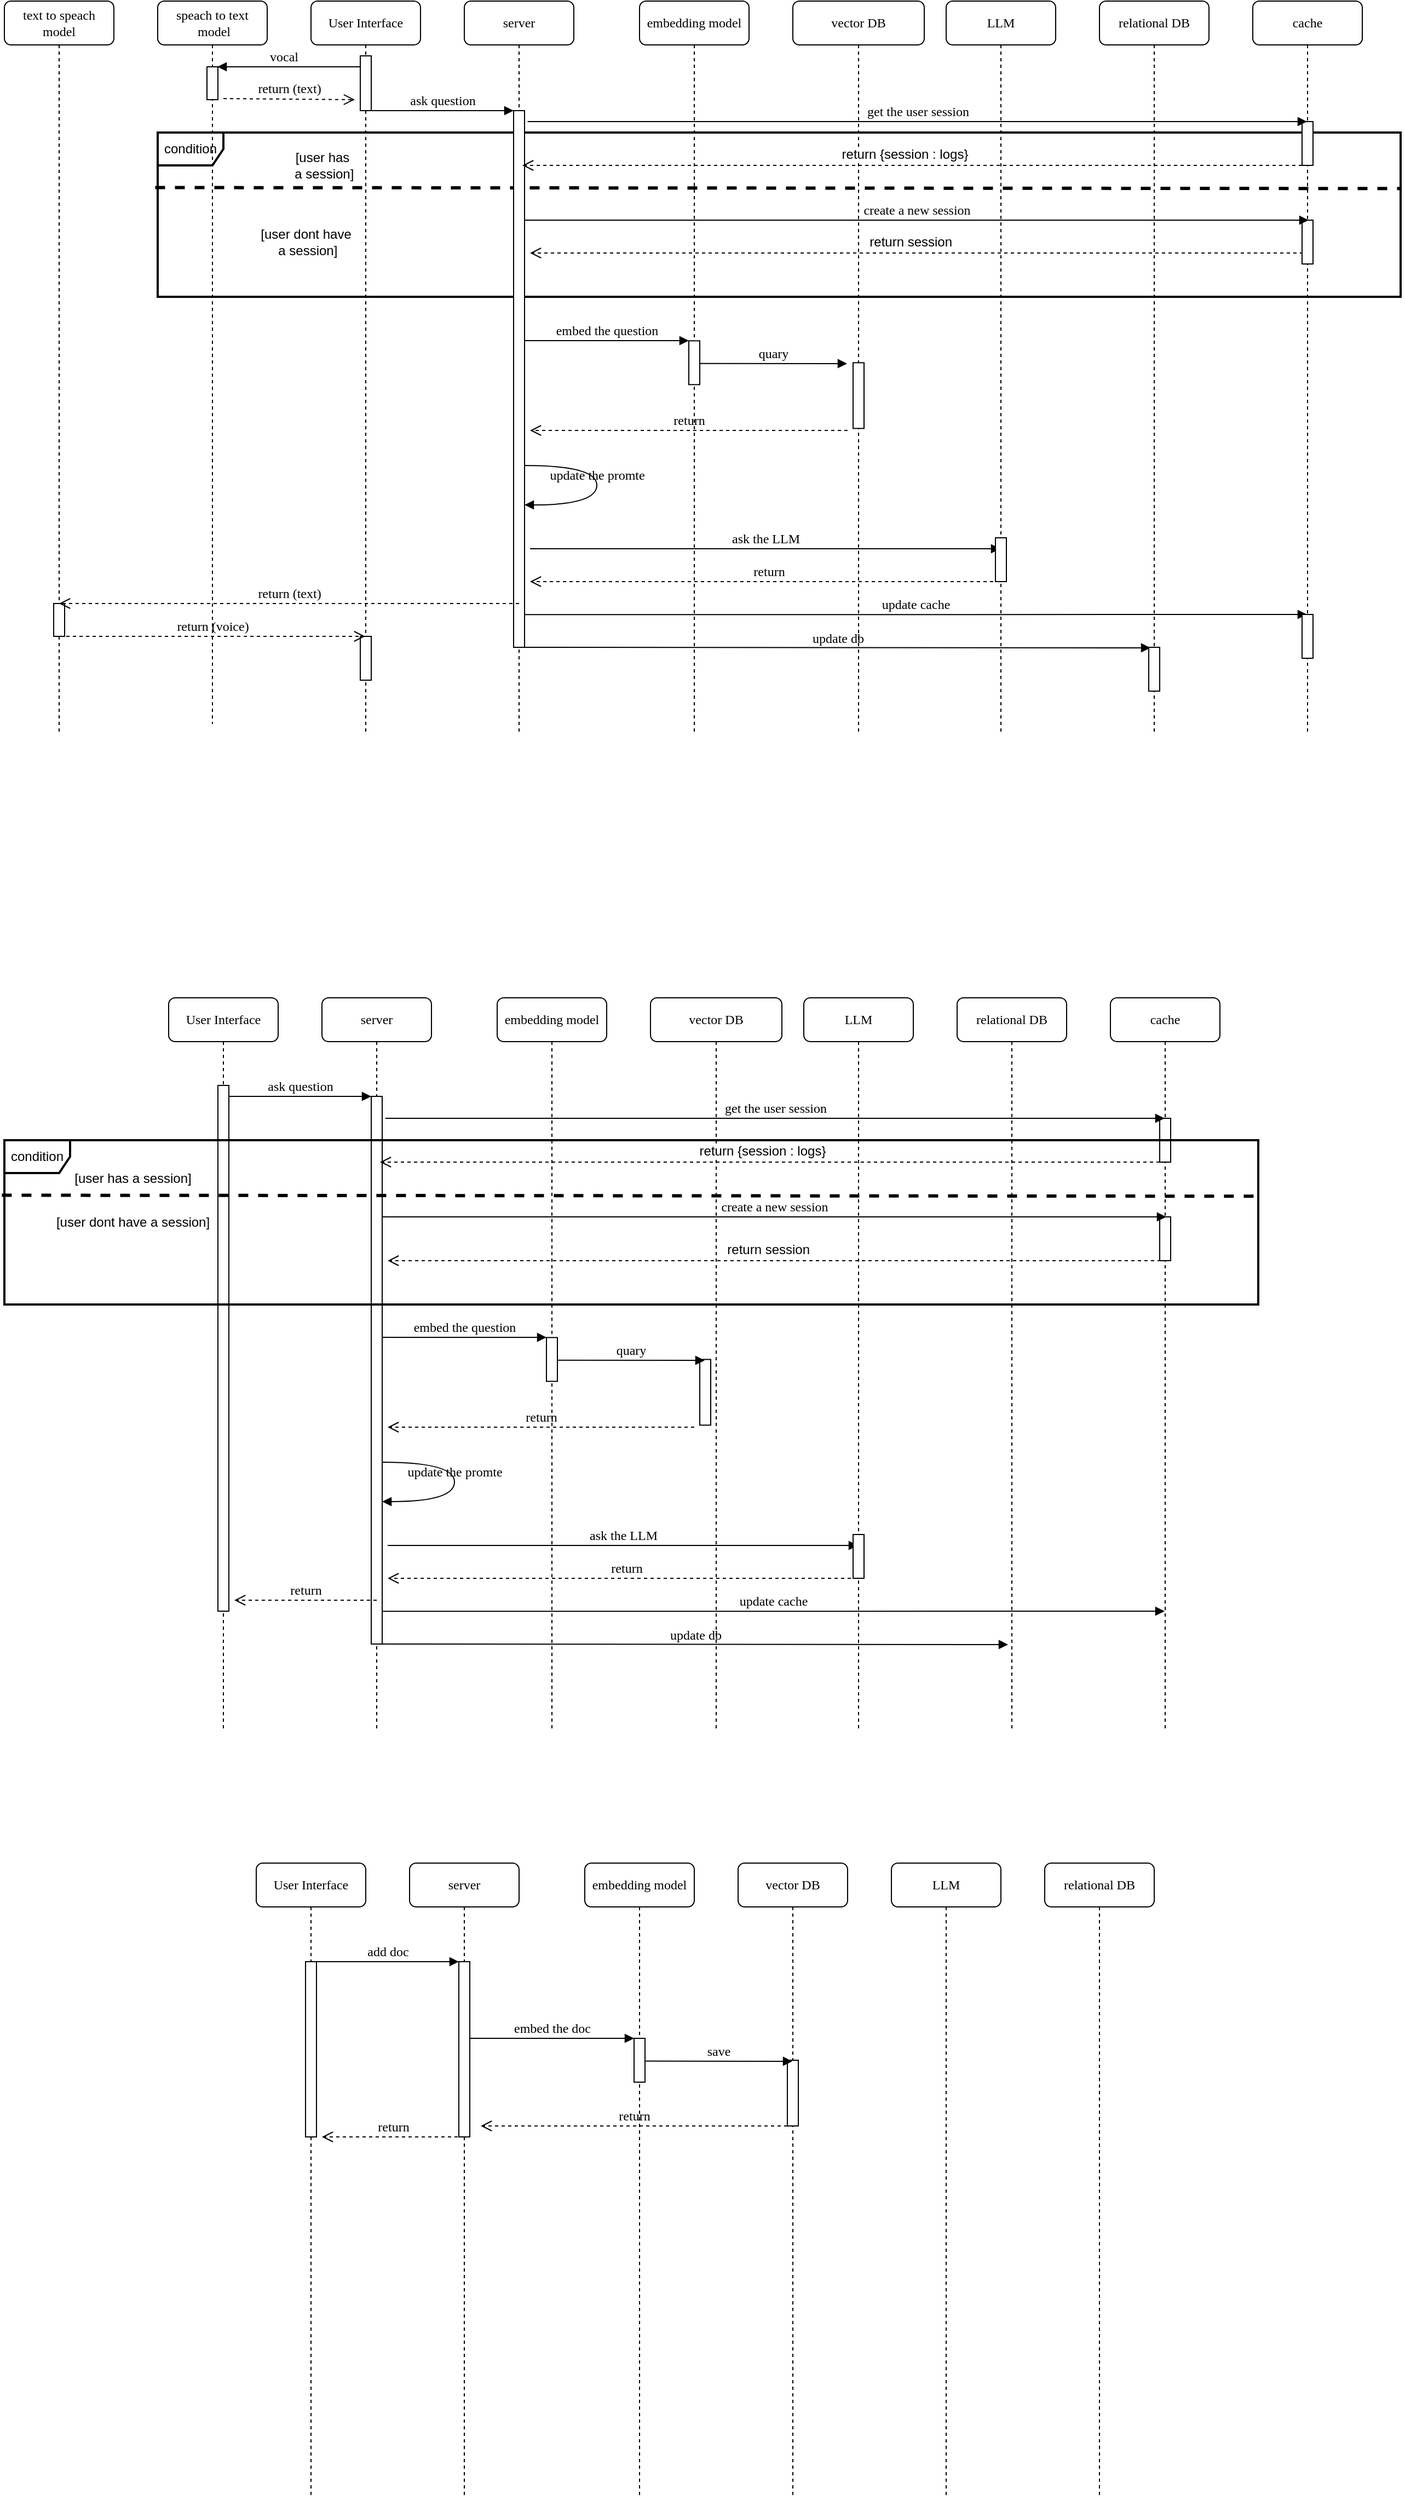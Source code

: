 <mxfile version="26.0.2">
  <diagram name="Page-1" id="13e1069c-82ec-6db2-03f1-153e76fe0fe0">
    <mxGraphModel dx="1720" dy="2468" grid="1" gridSize="10" guides="1" tooltips="1" connect="1" arrows="1" fold="1" page="1" pageScale="1" pageWidth="1100" pageHeight="850" background="none" math="0" shadow="0">
      <root>
        <mxCell id="0" />
        <mxCell id="1" parent="0" />
        <mxCell id="sabrdK6L6F-p4PE6ueAJ-34" value="" style="group" vertex="1" connectable="0" parent="1">
          <mxGeometry x="270" y="-1450" width="1145" height="150" as="geometry" />
        </mxCell>
        <mxCell id="sabrdK6L6F-p4PE6ueAJ-36" value="" style="group" vertex="1" connectable="0" parent="sabrdK6L6F-p4PE6ueAJ-34">
          <mxGeometry width="1145" height="150" as="geometry" />
        </mxCell>
        <mxCell id="sabrdK6L6F-p4PE6ueAJ-37" value="condition" style="shape=umlFrame;whiteSpace=wrap;html=1;pointerEvents=0;strokeWidth=2;" vertex="1" parent="sabrdK6L6F-p4PE6ueAJ-36">
          <mxGeometry x="10" width="1135" height="150" as="geometry" />
        </mxCell>
        <mxCell id="sabrdK6L6F-p4PE6ueAJ-39" value="" style="endArrow=none;dashed=1;html=1;rounded=0;exitX=-0.002;exitY=0.335;exitDx=0;exitDy=0;exitPerimeter=0;entryX=1;entryY=0.341;entryDx=0;entryDy=0;entryPerimeter=0;strokeWidth=3;" edge="1" parent="sabrdK6L6F-p4PE6ueAJ-36" source="sabrdK6L6F-p4PE6ueAJ-37" target="sabrdK6L6F-p4PE6ueAJ-37">
          <mxGeometry width="50" height="50" relative="1" as="geometry">
            <mxPoint x="-70.617" y="110" as="sourcePoint" />
            <mxPoint x="1150.044" y="40" as="targetPoint" />
          </mxGeometry>
        </mxCell>
        <mxCell id="sabrdK6L6F-p4PE6ueAJ-40" value="" style="html=1;verticalAlign=bottom;endArrow=open;dashed=1;endSize=8;labelBackgroundColor=none;fontFamily=Verdana;fontSize=12;" edge="1" parent="sabrdK6L6F-p4PE6ueAJ-36">
          <mxGeometry relative="1" as="geometry">
            <mxPoint x="350" y="110" as="targetPoint" />
            <mxPoint x="1062" y="110" as="sourcePoint" />
          </mxGeometry>
        </mxCell>
        <mxCell id="sabrdK6L6F-p4PE6ueAJ-41" value="return session&amp;nbsp;" style="edgeLabel;html=1;align=center;verticalAlign=middle;resizable=0;points=[];fontSize=12;" vertex="1" connectable="0" parent="sabrdK6L6F-p4PE6ueAJ-40">
          <mxGeometry x="0.003" y="-3" relative="1" as="geometry">
            <mxPoint x="-6" y="-7" as="offset" />
          </mxGeometry>
        </mxCell>
        <mxCell id="sabrdK6L6F-p4PE6ueAJ-35" value="[user has&lt;div&gt;&amp;nbsp;a session]&lt;/div&gt;" style="text;html=1;align=center;verticalAlign=middle;resizable=0;points=[];autosize=1;strokeColor=none;fillColor=none;" vertex="1" parent="sabrdK6L6F-p4PE6ueAJ-36">
          <mxGeometry x="119.997" y="9.999" width="80" height="40" as="geometry" />
        </mxCell>
        <mxCell id="sabrdK6L6F-p4PE6ueAJ-38" value="[user dont have&lt;div&gt;&amp;nbsp;a session]&lt;/div&gt;" style="text;html=1;align=center;verticalAlign=middle;resizable=0;points=[];autosize=1;strokeColor=none;fillColor=none;" vertex="1" parent="sabrdK6L6F-p4PE6ueAJ-36">
          <mxGeometry x="89.997" y="79.999" width="110" height="40" as="geometry" />
        </mxCell>
        <mxCell id="OHPu5Y8eQpiQ9gSJHc9i-10" value="LLM" style="shape=umlLifeline;perimeter=lifelinePerimeter;whiteSpace=wrap;html=1;container=1;collapsible=0;recursiveResize=0;outlineConnect=0;rounded=1;shadow=0;comic=0;labelBackgroundColor=none;strokeWidth=1;fontFamily=Verdana;fontSize=12;align=center;" parent="1" vertex="1">
          <mxGeometry x="870" y="-660" width="100" height="670" as="geometry" />
        </mxCell>
        <mxCell id="7baba1c4bc27f4b0-8" value="speach to text&lt;div&gt;&amp;nbsp;model&lt;/div&gt;" style="shape=umlLifeline;perimeter=lifelinePerimeter;whiteSpace=wrap;html=1;container=1;collapsible=0;recursiveResize=0;outlineConnect=0;rounded=1;shadow=0;comic=0;labelBackgroundColor=none;strokeWidth=1;fontFamily=Verdana;fontSize=12;align=center;" parent="1" vertex="1">
          <mxGeometry x="280" y="-1570" width="100" height="660" as="geometry" />
        </mxCell>
        <mxCell id="sabrdK6L6F-p4PE6ueAJ-45" value="vocal" style="html=1;verticalAlign=bottom;endArrow=block;labelBackgroundColor=none;fontFamily=Verdana;fontSize=12;edgeStyle=elbowEdgeStyle;elbow=vertical;" edge="1" parent="7baba1c4bc27f4b0-8">
          <mxGeometry x="0.077" relative="1" as="geometry">
            <mxPoint x="185" y="60" as="sourcePoint" />
            <mxPoint x="54.5" y="60" as="targetPoint" />
            <mxPoint as="offset" />
          </mxGeometry>
        </mxCell>
        <mxCell id="sabrdK6L6F-p4PE6ueAJ-46" value="" style="html=1;points=[];perimeter=orthogonalPerimeter;rounded=0;shadow=0;comic=0;labelBackgroundColor=none;strokeWidth=1;fontFamily=Verdana;fontSize=12;align=center;" vertex="1" parent="7baba1c4bc27f4b0-8">
          <mxGeometry x="45" y="60" width="10" height="30" as="geometry" />
        </mxCell>
        <mxCell id="sabrdK6L6F-p4PE6ueAJ-48" value="return (text)" style="html=1;verticalAlign=bottom;endArrow=open;dashed=1;endSize=8;labelBackgroundColor=none;fontFamily=Verdana;fontSize=12;" edge="1" parent="7baba1c4bc27f4b0-8">
          <mxGeometry relative="1" as="geometry">
            <mxPoint x="180" y="90" as="targetPoint" />
            <mxPoint x="60" y="89" as="sourcePoint" />
          </mxGeometry>
        </mxCell>
        <mxCell id="DOSWLQs21BXkEZgYf4Mx-1" value="server" style="shape=umlLifeline;perimeter=lifelinePerimeter;whiteSpace=wrap;html=1;container=1;collapsible=0;recursiveResize=0;outlineConnect=0;rounded=1;shadow=0;comic=0;labelBackgroundColor=none;strokeWidth=1;fontFamily=Verdana;fontSize=12;align=center;" parent="1" vertex="1">
          <mxGeometry x="510" y="130" width="100" height="580" as="geometry" />
        </mxCell>
        <mxCell id="DOSWLQs21BXkEZgYf4Mx-2" value="" style="html=1;points=[];perimeter=orthogonalPerimeter;rounded=0;shadow=0;comic=0;labelBackgroundColor=none;strokeWidth=1;fontFamily=Verdana;fontSize=12;align=center;" parent="DOSWLQs21BXkEZgYf4Mx-1" vertex="1">
          <mxGeometry x="45" y="90" width="10" height="160" as="geometry" />
        </mxCell>
        <mxCell id="DOSWLQs21BXkEZgYf4Mx-4" value="embedding model" style="shape=umlLifeline;perimeter=lifelinePerimeter;whiteSpace=wrap;html=1;container=1;collapsible=0;recursiveResize=0;outlineConnect=0;rounded=1;shadow=0;comic=0;labelBackgroundColor=none;strokeWidth=1;fontFamily=Verdana;fontSize=12;align=center;" parent="1" vertex="1">
          <mxGeometry x="670" y="130" width="100" height="580" as="geometry" />
        </mxCell>
        <mxCell id="DOSWLQs21BXkEZgYf4Mx-5" value="" style="html=1;points=[];perimeter=orthogonalPerimeter;rounded=0;shadow=0;comic=0;labelBackgroundColor=none;strokeWidth=1;fontFamily=Verdana;fontSize=12;align=center;" parent="DOSWLQs21BXkEZgYf4Mx-4" vertex="1">
          <mxGeometry x="45" y="160" width="10" height="40" as="geometry" />
        </mxCell>
        <mxCell id="DOSWLQs21BXkEZgYf4Mx-6" value="return" style="html=1;verticalAlign=bottom;endArrow=open;dashed=1;endSize=8;labelBackgroundColor=none;fontFamily=Verdana;fontSize=12;" parent="DOSWLQs21BXkEZgYf4Mx-4" edge="1">
          <mxGeometry relative="1" as="geometry">
            <mxPoint x="-95" y="240" as="targetPoint" />
            <mxPoint x="185" y="240" as="sourcePoint" />
          </mxGeometry>
        </mxCell>
        <mxCell id="DOSWLQs21BXkEZgYf4Mx-7" value="vector DB" style="shape=umlLifeline;perimeter=lifelinePerimeter;whiteSpace=wrap;html=1;container=1;collapsible=0;recursiveResize=0;outlineConnect=0;rounded=1;shadow=0;comic=0;labelBackgroundColor=none;strokeWidth=1;fontFamily=Verdana;fontSize=12;align=center;" parent="1" vertex="1">
          <mxGeometry x="810" y="130" width="100" height="580" as="geometry" />
        </mxCell>
        <mxCell id="DOSWLQs21BXkEZgYf4Mx-8" value="" style="html=1;points=[];perimeter=orthogonalPerimeter;rounded=0;shadow=0;comic=0;labelBackgroundColor=none;strokeWidth=1;fontFamily=Verdana;fontSize=12;align=center;" parent="DOSWLQs21BXkEZgYf4Mx-7" vertex="1">
          <mxGeometry x="45" y="180" width="10" height="60" as="geometry" />
        </mxCell>
        <mxCell id="DOSWLQs21BXkEZgYf4Mx-10" value="LLM" style="shape=umlLifeline;perimeter=lifelinePerimeter;whiteSpace=wrap;html=1;container=1;collapsible=0;recursiveResize=0;outlineConnect=0;rounded=1;shadow=0;comic=0;labelBackgroundColor=none;strokeWidth=1;fontFamily=Verdana;fontSize=12;align=center;" parent="1" vertex="1">
          <mxGeometry x="950" y="130" width="100" height="580" as="geometry" />
        </mxCell>
        <mxCell id="DOSWLQs21BXkEZgYf4Mx-12" value="relational DB" style="shape=umlLifeline;perimeter=lifelinePerimeter;whiteSpace=wrap;html=1;container=1;collapsible=0;recursiveResize=0;outlineConnect=0;rounded=1;shadow=0;comic=0;labelBackgroundColor=none;strokeWidth=1;fontFamily=Verdana;fontSize=12;align=center;" parent="1" vertex="1">
          <mxGeometry x="1090" y="130" width="100" height="580" as="geometry" />
        </mxCell>
        <mxCell id="DOSWLQs21BXkEZgYf4Mx-15" value="User Interface" style="shape=umlLifeline;perimeter=lifelinePerimeter;whiteSpace=wrap;html=1;container=1;collapsible=0;recursiveResize=0;outlineConnect=0;rounded=1;shadow=0;comic=0;labelBackgroundColor=none;strokeWidth=1;fontFamily=Verdana;fontSize=12;align=center;" parent="1" vertex="1">
          <mxGeometry x="370" y="130" width="100" height="580" as="geometry" />
        </mxCell>
        <mxCell id="DOSWLQs21BXkEZgYf4Mx-16" value="" style="html=1;points=[];perimeter=orthogonalPerimeter;rounded=0;shadow=0;comic=0;labelBackgroundColor=none;strokeWidth=1;fontFamily=Verdana;fontSize=12;align=center;" parent="DOSWLQs21BXkEZgYf4Mx-15" vertex="1">
          <mxGeometry x="45" y="90" width="10" height="160" as="geometry" />
        </mxCell>
        <mxCell id="DOSWLQs21BXkEZgYf4Mx-17" value="add doc" style="html=1;verticalAlign=bottom;endArrow=block;entryX=0;entryY=0;labelBackgroundColor=none;fontFamily=Verdana;fontSize=12;edgeStyle=elbowEdgeStyle;elbow=vertical;" parent="1" source="DOSWLQs21BXkEZgYf4Mx-16" target="DOSWLQs21BXkEZgYf4Mx-2" edge="1">
          <mxGeometry relative="1" as="geometry">
            <mxPoint x="490" y="240" as="sourcePoint" />
          </mxGeometry>
        </mxCell>
        <mxCell id="DOSWLQs21BXkEZgYf4Mx-18" value="embed the doc" style="html=1;verticalAlign=bottom;endArrow=block;entryX=0;entryY=0;labelBackgroundColor=none;fontFamily=Verdana;fontSize=12;edgeStyle=elbowEdgeStyle;elbow=vertical;" parent="1" source="DOSWLQs21BXkEZgYf4Mx-2" target="DOSWLQs21BXkEZgYf4Mx-5" edge="1">
          <mxGeometry relative="1" as="geometry">
            <mxPoint x="640" y="250" as="sourcePoint" />
          </mxGeometry>
        </mxCell>
        <mxCell id="DOSWLQs21BXkEZgYf4Mx-19" value="save" style="html=1;verticalAlign=bottom;endArrow=block;labelBackgroundColor=none;fontFamily=Verdana;fontSize=12;edgeStyle=elbowEdgeStyle;elbow=vertical;exitX=1;exitY=0.519;exitDx=0;exitDy=0;exitPerimeter=0;" parent="1" source="DOSWLQs21BXkEZgYf4Mx-5" target="DOSWLQs21BXkEZgYf4Mx-7" edge="1">
          <mxGeometry relative="1" as="geometry">
            <mxPoint x="750" y="269.5" as="sourcePoint" />
            <mxPoint x="820.5" y="269.5" as="targetPoint" />
          </mxGeometry>
        </mxCell>
        <mxCell id="DOSWLQs21BXkEZgYf4Mx-23" value="return" style="html=1;verticalAlign=bottom;endArrow=open;dashed=1;endSize=8;labelBackgroundColor=none;fontFamily=Verdana;fontSize=12;" parent="1" edge="1">
          <mxGeometry relative="1" as="geometry">
            <mxPoint x="430" y="380" as="targetPoint" />
            <mxPoint x="560" y="380" as="sourcePoint" />
          </mxGeometry>
        </mxCell>
        <mxCell id="OHPu5Y8eQpiQ9gSJHc9i-1" value="server" style="shape=umlLifeline;perimeter=lifelinePerimeter;whiteSpace=wrap;html=1;container=1;collapsible=0;recursiveResize=0;outlineConnect=0;rounded=1;shadow=0;comic=0;labelBackgroundColor=none;strokeWidth=1;fontFamily=Verdana;fontSize=12;align=center;" parent="1" vertex="1">
          <mxGeometry x="430" y="-660" width="100" height="670" as="geometry" />
        </mxCell>
        <mxCell id="OHPu5Y8eQpiQ9gSJHc9i-2" value="" style="html=1;points=[];perimeter=orthogonalPerimeter;rounded=0;shadow=0;comic=0;labelBackgroundColor=none;strokeWidth=1;fontFamily=Verdana;fontSize=12;align=center;" parent="OHPu5Y8eQpiQ9gSJHc9i-1" vertex="1">
          <mxGeometry x="45" y="90" width="10" height="500" as="geometry" />
        </mxCell>
        <mxCell id="OHPu5Y8eQpiQ9gSJHc9i-4" value="embedding model" style="shape=umlLifeline;perimeter=lifelinePerimeter;whiteSpace=wrap;html=1;container=1;collapsible=0;recursiveResize=0;outlineConnect=0;rounded=1;shadow=0;comic=0;labelBackgroundColor=none;strokeWidth=1;fontFamily=Verdana;fontSize=12;align=center;" parent="1" vertex="1">
          <mxGeometry x="590" y="-660" width="100" height="670" as="geometry" />
        </mxCell>
        <mxCell id="sabrdK6L6F-p4PE6ueAJ-1" value="update cache" style="html=1;verticalAlign=bottom;endArrow=block;labelBackgroundColor=none;fontFamily=Verdana;fontSize=12;edgeStyle=elbowEdgeStyle;elbow=vertical;" edge="1" parent="OHPu5Y8eQpiQ9gSJHc9i-4" target="OHPu5Y8eQpiQ9gSJHc9i-23">
          <mxGeometry relative="1" as="geometry">
            <mxPoint x="-104.5" y="560.17" as="sourcePoint" />
            <mxPoint x="325.0" y="560.003" as="targetPoint" />
          </mxGeometry>
        </mxCell>
        <mxCell id="sabrdK6L6F-p4PE6ueAJ-2" value="update db" style="html=1;verticalAlign=bottom;endArrow=block;labelBackgroundColor=none;fontFamily=Verdana;fontSize=12;edgeStyle=elbowEdgeStyle;elbow=vertical;entryX=0.468;entryY=0.837;entryDx=0;entryDy=0;entryPerimeter=0;" edge="1" parent="OHPu5Y8eQpiQ9gSJHc9i-4">
          <mxGeometry relative="1" as="geometry">
            <mxPoint x="-105" y="590" as="sourcePoint" />
            <mxPoint x="466.5" y="590.83" as="targetPoint" />
          </mxGeometry>
        </mxCell>
        <mxCell id="OHPu5Y8eQpiQ9gSJHc9i-7" value="vector DB" style="shape=umlLifeline;perimeter=lifelinePerimeter;whiteSpace=wrap;html=1;container=1;collapsible=0;recursiveResize=0;outlineConnect=0;rounded=1;shadow=0;comic=0;labelBackgroundColor=none;strokeWidth=1;fontFamily=Verdana;fontSize=12;align=center;" parent="1" vertex="1">
          <mxGeometry x="730" y="-660" width="120" height="670" as="geometry" />
        </mxCell>
        <mxCell id="OHPu5Y8eQpiQ9gSJHc9i-5" value="" style="html=1;points=[];perimeter=orthogonalPerimeter;rounded=0;shadow=0;comic=0;labelBackgroundColor=none;strokeWidth=1;fontFamily=Verdana;fontSize=12;align=center;" parent="OHPu5Y8eQpiQ9gSJHc9i-7" vertex="1">
          <mxGeometry x="-95" y="310.17" width="10" height="40" as="geometry" />
        </mxCell>
        <mxCell id="OHPu5Y8eQpiQ9gSJHc9i-6" value="return" style="html=1;verticalAlign=bottom;endArrow=open;dashed=1;endSize=8;labelBackgroundColor=none;fontFamily=Verdana;fontSize=12;" parent="OHPu5Y8eQpiQ9gSJHc9i-7" edge="1">
          <mxGeometry relative="1" as="geometry">
            <mxPoint x="-240" y="392" as="targetPoint" />
            <mxPoint x="40" y="392" as="sourcePoint" />
          </mxGeometry>
        </mxCell>
        <mxCell id="OHPu5Y8eQpiQ9gSJHc9i-8" value="" style="html=1;points=[];perimeter=orthogonalPerimeter;rounded=0;shadow=0;comic=0;labelBackgroundColor=none;strokeWidth=1;fontFamily=Verdana;fontSize=12;align=center;" parent="OHPu5Y8eQpiQ9gSJHc9i-7" vertex="1">
          <mxGeometry x="45" y="330.17" width="10" height="60" as="geometry" />
        </mxCell>
        <mxCell id="OHPu5Y8eQpiQ9gSJHc9i-17" value="embed the question" style="html=1;verticalAlign=bottom;endArrow=block;entryX=0;entryY=0;labelBackgroundColor=none;fontFamily=Verdana;fontSize=12;edgeStyle=elbowEdgeStyle;elbow=vertical;" parent="OHPu5Y8eQpiQ9gSJHc9i-7" target="OHPu5Y8eQpiQ9gSJHc9i-5" edge="1">
          <mxGeometry relative="1" as="geometry">
            <mxPoint x="-245" y="310.003" as="sourcePoint" />
            <Array as="points">
              <mxPoint x="-235" y="310" />
            </Array>
          </mxGeometry>
        </mxCell>
        <mxCell id="OHPu5Y8eQpiQ9gSJHc9i-18" value="quary" style="html=1;verticalAlign=bottom;endArrow=block;labelBackgroundColor=none;fontFamily=Verdana;fontSize=12;edgeStyle=elbowEdgeStyle;elbow=vertical;exitX=1;exitY=0.519;exitDx=0;exitDy=0;exitPerimeter=0;" parent="OHPu5Y8eQpiQ9gSJHc9i-7" source="OHPu5Y8eQpiQ9gSJHc9i-5" edge="1">
          <mxGeometry relative="1" as="geometry">
            <mxPoint x="-60" y="289.67" as="sourcePoint" />
            <mxPoint x="49.5" y="330.837" as="targetPoint" />
          </mxGeometry>
        </mxCell>
        <mxCell id="OHPu5Y8eQpiQ9gSJHc9i-9" value="return" style="html=1;verticalAlign=bottom;endArrow=open;dashed=1;endSize=8;labelBackgroundColor=none;fontFamily=Verdana;fontSize=12;edgeStyle=elbowEdgeStyle;elbow=vertical;" parent="OHPu5Y8eQpiQ9gSJHc9i-7" edge="1">
          <mxGeometry relative="1" as="geometry">
            <mxPoint x="-240" y="530" as="targetPoint" />
            <Array as="points">
              <mxPoint x="73.5" y="530" />
            </Array>
            <mxPoint x="195" y="530" as="sourcePoint" />
          </mxGeometry>
        </mxCell>
        <mxCell id="OHPu5Y8eQpiQ9gSJHc9i-21" value="ask the LLM" style="html=1;verticalAlign=bottom;endArrow=block;labelBackgroundColor=none;fontFamily=Verdana;fontSize=12;edgeStyle=elbowEdgeStyle;elbow=vertical;" parent="OHPu5Y8eQpiQ9gSJHc9i-7" edge="1">
          <mxGeometry relative="1" as="geometry">
            <mxPoint x="-240" y="500" as="sourcePoint" />
            <mxPoint x="189.5" y="499.833" as="targetPoint" />
          </mxGeometry>
        </mxCell>
        <mxCell id="OHPu5Y8eQpiQ9gSJHc9i-11" value="" style="html=1;points=[];perimeter=orthogonalPerimeter;rounded=0;shadow=0;comic=0;labelBackgroundColor=none;strokeWidth=1;fontFamily=Verdana;fontSize=12;align=center;" parent="OHPu5Y8eQpiQ9gSJHc9i-7" vertex="1">
          <mxGeometry x="185" y="490" width="10" height="40" as="geometry" />
        </mxCell>
        <mxCell id="OHPu5Y8eQpiQ9gSJHc9i-12" value="relational DB" style="shape=umlLifeline;perimeter=lifelinePerimeter;whiteSpace=wrap;html=1;container=1;collapsible=0;recursiveResize=0;outlineConnect=0;rounded=1;shadow=0;comic=0;labelBackgroundColor=none;strokeWidth=1;fontFamily=Verdana;fontSize=12;align=center;" parent="1" vertex="1">
          <mxGeometry x="1010" y="-660" width="100" height="670" as="geometry" />
        </mxCell>
        <mxCell id="OHPu5Y8eQpiQ9gSJHc9i-30" value="" style="html=1;verticalAlign=bottom;endArrow=open;dashed=1;endSize=8;labelBackgroundColor=none;fontFamily=Verdana;fontSize=12;" parent="OHPu5Y8eQpiQ9gSJHc9i-12" edge="1">
          <mxGeometry relative="1" as="geometry">
            <mxPoint x="-527" y="150" as="targetPoint" />
            <mxPoint x="185" y="150" as="sourcePoint" />
          </mxGeometry>
        </mxCell>
        <mxCell id="OHPu5Y8eQpiQ9gSJHc9i-36" value="return {session : logs}" style="edgeLabel;html=1;align=center;verticalAlign=middle;resizable=0;points=[];fontSize=12;" parent="OHPu5Y8eQpiQ9gSJHc9i-30" vertex="1" connectable="0">
          <mxGeometry x="0.003" y="-3" relative="1" as="geometry">
            <mxPoint x="-6" y="-7" as="offset" />
          </mxGeometry>
        </mxCell>
        <mxCell id="OHPu5Y8eQpiQ9gSJHc9i-14" value="User Interface" style="shape=umlLifeline;perimeter=lifelinePerimeter;whiteSpace=wrap;html=1;container=1;collapsible=0;recursiveResize=0;outlineConnect=0;rounded=1;shadow=0;comic=0;labelBackgroundColor=none;strokeWidth=1;fontFamily=Verdana;fontSize=12;align=center;" parent="1" vertex="1">
          <mxGeometry x="290" y="-660" width="100" height="670" as="geometry" />
        </mxCell>
        <mxCell id="OHPu5Y8eQpiQ9gSJHc9i-15" value="" style="html=1;points=[];perimeter=orthogonalPerimeter;rounded=0;shadow=0;comic=0;labelBackgroundColor=none;strokeWidth=1;fontFamily=Verdana;fontSize=12;align=center;" parent="OHPu5Y8eQpiQ9gSJHc9i-14" vertex="1">
          <mxGeometry x="45" y="80" width="10" height="480" as="geometry" />
        </mxCell>
        <mxCell id="OHPu5Y8eQpiQ9gSJHc9i-16" value="ask question" style="html=1;verticalAlign=bottom;endArrow=block;entryX=0;entryY=0;labelBackgroundColor=none;fontFamily=Verdana;fontSize=12;edgeStyle=elbowEdgeStyle;elbow=vertical;" parent="1" source="OHPu5Y8eQpiQ9gSJHc9i-15" target="OHPu5Y8eQpiQ9gSJHc9i-2" edge="1">
          <mxGeometry relative="1" as="geometry">
            <mxPoint x="410" y="-550" as="sourcePoint" />
          </mxGeometry>
        </mxCell>
        <mxCell id="OHPu5Y8eQpiQ9gSJHc9i-22" value="return" style="html=1;verticalAlign=bottom;endArrow=open;dashed=1;endSize=8;labelBackgroundColor=none;fontFamily=Verdana;fontSize=12;" parent="1" edge="1">
          <mxGeometry relative="1" as="geometry">
            <mxPoint x="350" y="-110" as="targetPoint" />
            <mxPoint x="480" y="-110" as="sourcePoint" />
          </mxGeometry>
        </mxCell>
        <mxCell id="OHPu5Y8eQpiQ9gSJHc9i-23" value="cache" style="shape=umlLifeline;perimeter=lifelinePerimeter;whiteSpace=wrap;html=1;container=1;collapsible=0;recursiveResize=0;outlineConnect=0;rounded=1;shadow=0;comic=0;labelBackgroundColor=none;strokeWidth=1;fontFamily=Verdana;fontSize=12;align=center;" parent="1" vertex="1">
          <mxGeometry x="1150" y="-660" width="100" height="670" as="geometry" />
        </mxCell>
        <mxCell id="OHPu5Y8eQpiQ9gSJHc9i-24" value="" style="html=1;points=[];perimeter=orthogonalPerimeter;rounded=0;shadow=0;comic=0;labelBackgroundColor=none;strokeWidth=1;fontFamily=Verdana;fontSize=12;align=center;" parent="OHPu5Y8eQpiQ9gSJHc9i-23" vertex="1">
          <mxGeometry x="45" y="110" width="10" height="40" as="geometry" />
        </mxCell>
        <mxCell id="OHPu5Y8eQpiQ9gSJHc9i-41" value="" style="html=1;points=[];perimeter=orthogonalPerimeter;rounded=0;shadow=0;comic=0;labelBackgroundColor=none;strokeWidth=1;fontFamily=Verdana;fontSize=12;align=center;" parent="OHPu5Y8eQpiQ9gSJHc9i-23" vertex="1">
          <mxGeometry x="45" y="200" width="10" height="40" as="geometry" />
        </mxCell>
        <mxCell id="OHPu5Y8eQpiQ9gSJHc9i-28" value="get the user session" style="html=1;verticalAlign=bottom;endArrow=block;labelBackgroundColor=none;fontFamily=Verdana;fontSize=12;edgeStyle=elbowEdgeStyle;elbow=vertical;exitX=1.278;exitY=0.059;exitDx=0;exitDy=0;exitPerimeter=0;" parent="1" edge="1">
          <mxGeometry relative="1" as="geometry">
            <mxPoint x="487.78" y="-550" as="sourcePoint" />
            <mxPoint x="1199.5" y="-549.703" as="targetPoint" />
            <Array as="points" />
          </mxGeometry>
        </mxCell>
        <mxCell id="OHPu5Y8eQpiQ9gSJHc9i-32" value="create a new session" style="html=1;verticalAlign=bottom;endArrow=block;labelBackgroundColor=none;fontFamily=Verdana;fontSize=12;edgeStyle=elbowEdgeStyle;elbow=vertical;" parent="1" source="OHPu5Y8eQpiQ9gSJHc9i-2" edge="1">
          <mxGeometry relative="1" as="geometry">
            <mxPoint x="489" y="-459.83" as="sourcePoint" />
            <mxPoint x="1201" y="-459.83" as="targetPoint" />
          </mxGeometry>
        </mxCell>
        <mxCell id="OHPu5Y8eQpiQ9gSJHc9i-44" value="" style="group" parent="1" vertex="1" connectable="0">
          <mxGeometry x="140" y="-530" width="1145" height="150" as="geometry" />
        </mxCell>
        <mxCell id="OHPu5Y8eQpiQ9gSJHc9i-31" value="[user has a session]" style="text;html=1;align=center;verticalAlign=middle;resizable=0;points=[];autosize=1;strokeColor=none;fillColor=none;" parent="OHPu5Y8eQpiQ9gSJHc9i-44" vertex="1">
          <mxGeometry x="52.167" y="19.999" width="130" height="30" as="geometry" />
        </mxCell>
        <mxCell id="OHPu5Y8eQpiQ9gSJHc9i-46" value="" style="group" parent="OHPu5Y8eQpiQ9gSJHc9i-44" vertex="1" connectable="0">
          <mxGeometry width="1145" height="150" as="geometry" />
        </mxCell>
        <mxCell id="OHPu5Y8eQpiQ9gSJHc9i-25" value="condition" style="shape=umlFrame;whiteSpace=wrap;html=1;pointerEvents=0;strokeWidth=2;" parent="OHPu5Y8eQpiQ9gSJHc9i-46" vertex="1">
          <mxGeometry width="1145" height="150" as="geometry" />
        </mxCell>
        <mxCell id="OHPu5Y8eQpiQ9gSJHc9i-45" value="[user dont have a session]" style="text;html=1;align=center;verticalAlign=middle;resizable=0;points=[];autosize=1;strokeColor=none;fillColor=none;" parent="OHPu5Y8eQpiQ9gSJHc9i-46" vertex="1">
          <mxGeometry x="37.167" y="59.999" width="160" height="30" as="geometry" />
        </mxCell>
        <mxCell id="OHPu5Y8eQpiQ9gSJHc9i-42" value="" style="endArrow=none;dashed=1;html=1;rounded=0;exitX=-0.002;exitY=0.335;exitDx=0;exitDy=0;exitPerimeter=0;entryX=1;entryY=0.341;entryDx=0;entryDy=0;entryPerimeter=0;strokeWidth=3;" parent="OHPu5Y8eQpiQ9gSJHc9i-46" source="OHPu5Y8eQpiQ9gSJHc9i-25" target="OHPu5Y8eQpiQ9gSJHc9i-25" edge="1">
          <mxGeometry width="50" height="50" relative="1" as="geometry">
            <mxPoint x="-70.617" y="110" as="sourcePoint" />
            <mxPoint x="1150.044" y="40" as="targetPoint" />
          </mxGeometry>
        </mxCell>
        <mxCell id="OHPu5Y8eQpiQ9gSJHc9i-47" value="" style="html=1;verticalAlign=bottom;endArrow=open;dashed=1;endSize=8;labelBackgroundColor=none;fontFamily=Verdana;fontSize=12;" parent="OHPu5Y8eQpiQ9gSJHc9i-46" edge="1">
          <mxGeometry relative="1" as="geometry">
            <mxPoint x="350" y="110" as="targetPoint" />
            <mxPoint x="1062" y="110" as="sourcePoint" />
          </mxGeometry>
        </mxCell>
        <mxCell id="OHPu5Y8eQpiQ9gSJHc9i-48" value="return session&amp;nbsp;" style="edgeLabel;html=1;align=center;verticalAlign=middle;resizable=0;points=[];fontSize=12;" parent="OHPu5Y8eQpiQ9gSJHc9i-47" vertex="1" connectable="0">
          <mxGeometry x="0.003" y="-3" relative="1" as="geometry">
            <mxPoint x="-6" y="-7" as="offset" />
          </mxGeometry>
        </mxCell>
        <mxCell id="OHPu5Y8eQpiQ9gSJHc9i-3" value="update the promte" style="html=1;verticalAlign=bottom;endArrow=block;labelBackgroundColor=none;fontFamily=Verdana;fontSize=12;elbow=vertical;edgeStyle=orthogonalEdgeStyle;curved=1;" parent="1" edge="1">
          <mxGeometry relative="1" as="geometry">
            <mxPoint x="485" y="-236" as="sourcePoint" />
            <mxPoint x="485" y="-200" as="targetPoint" />
            <Array as="points">
              <mxPoint x="551" y="-236" />
              <mxPoint x="551" y="-200" />
            </Array>
          </mxGeometry>
        </mxCell>
        <mxCell id="sabrdK6L6F-p4PE6ueAJ-5" value="text to speach&lt;div&gt;model&lt;/div&gt;" style="shape=umlLifeline;perimeter=lifelinePerimeter;whiteSpace=wrap;html=1;container=1;collapsible=0;recursiveResize=0;outlineConnect=0;rounded=1;shadow=0;comic=0;labelBackgroundColor=none;strokeWidth=1;fontFamily=Verdana;fontSize=12;align=center;" vertex="1" parent="1">
          <mxGeometry x="140" y="-1570" width="100" height="670" as="geometry" />
        </mxCell>
        <mxCell id="sabrdK6L6F-p4PE6ueAJ-49" value="" style="html=1;points=[];perimeter=orthogonalPerimeter;rounded=0;shadow=0;comic=0;labelBackgroundColor=none;strokeWidth=1;fontFamily=Verdana;fontSize=12;align=center;" vertex="1" parent="sabrdK6L6F-p4PE6ueAJ-5">
          <mxGeometry x="45" y="550" width="10" height="30" as="geometry" />
        </mxCell>
        <mxCell id="sabrdK6L6F-p4PE6ueAJ-7" value="LLM" style="shape=umlLifeline;perimeter=lifelinePerimeter;whiteSpace=wrap;html=1;container=1;collapsible=0;recursiveResize=0;outlineConnect=0;rounded=1;shadow=0;comic=0;labelBackgroundColor=none;strokeWidth=1;fontFamily=Verdana;fontSize=12;align=center;" vertex="1" parent="1">
          <mxGeometry x="1000" y="-1570" width="100" height="670" as="geometry" />
        </mxCell>
        <mxCell id="sabrdK6L6F-p4PE6ueAJ-8" value="server" style="shape=umlLifeline;perimeter=lifelinePerimeter;whiteSpace=wrap;html=1;container=1;collapsible=0;recursiveResize=0;outlineConnect=0;rounded=1;shadow=0;comic=0;labelBackgroundColor=none;strokeWidth=1;fontFamily=Verdana;fontSize=12;align=center;" vertex="1" parent="1">
          <mxGeometry x="560" y="-1570" width="100" height="670" as="geometry" />
        </mxCell>
        <mxCell id="sabrdK6L6F-p4PE6ueAJ-9" value="" style="html=1;points=[];perimeter=orthogonalPerimeter;rounded=0;shadow=0;comic=0;labelBackgroundColor=none;strokeWidth=1;fontFamily=Verdana;fontSize=12;align=center;" vertex="1" parent="sabrdK6L6F-p4PE6ueAJ-8">
          <mxGeometry x="45" y="100" width="10" height="490" as="geometry" />
        </mxCell>
        <mxCell id="sabrdK6L6F-p4PE6ueAJ-10" value="embedding model" style="shape=umlLifeline;perimeter=lifelinePerimeter;whiteSpace=wrap;html=1;container=1;collapsible=0;recursiveResize=0;outlineConnect=0;rounded=1;shadow=0;comic=0;labelBackgroundColor=none;strokeWidth=1;fontFamily=Verdana;fontSize=12;align=center;" vertex="1" parent="1">
          <mxGeometry x="720" y="-1570" width="100" height="670" as="geometry" />
        </mxCell>
        <mxCell id="sabrdK6L6F-p4PE6ueAJ-11" value="update cache" style="html=1;verticalAlign=bottom;endArrow=block;labelBackgroundColor=none;fontFamily=Verdana;fontSize=12;edgeStyle=elbowEdgeStyle;elbow=vertical;" edge="1" parent="sabrdK6L6F-p4PE6ueAJ-10" target="sabrdK6L6F-p4PE6ueAJ-29">
          <mxGeometry relative="1" as="geometry">
            <mxPoint x="-104.5" y="560.17" as="sourcePoint" />
            <mxPoint x="325.0" y="560.003" as="targetPoint" />
          </mxGeometry>
        </mxCell>
        <mxCell id="sabrdK6L6F-p4PE6ueAJ-12" value="update db" style="html=1;verticalAlign=bottom;endArrow=block;labelBackgroundColor=none;fontFamily=Verdana;fontSize=12;edgeStyle=elbowEdgeStyle;elbow=vertical;entryX=0.468;entryY=0.837;entryDx=0;entryDy=0;entryPerimeter=0;" edge="1" parent="sabrdK6L6F-p4PE6ueAJ-10">
          <mxGeometry relative="1" as="geometry">
            <mxPoint x="-105" y="590" as="sourcePoint" />
            <mxPoint x="466.5" y="590.83" as="targetPoint" />
          </mxGeometry>
        </mxCell>
        <mxCell id="sabrdK6L6F-p4PE6ueAJ-13" value="vector DB" style="shape=umlLifeline;perimeter=lifelinePerimeter;whiteSpace=wrap;html=1;container=1;collapsible=0;recursiveResize=0;outlineConnect=0;rounded=1;shadow=0;comic=0;labelBackgroundColor=none;strokeWidth=1;fontFamily=Verdana;fontSize=12;align=center;" vertex="1" parent="1">
          <mxGeometry x="860" y="-1570" width="120" height="670" as="geometry" />
        </mxCell>
        <mxCell id="sabrdK6L6F-p4PE6ueAJ-14" value="" style="html=1;points=[];perimeter=orthogonalPerimeter;rounded=0;shadow=0;comic=0;labelBackgroundColor=none;strokeWidth=1;fontFamily=Verdana;fontSize=12;align=center;" vertex="1" parent="sabrdK6L6F-p4PE6ueAJ-13">
          <mxGeometry x="-95" y="310.17" width="10" height="40" as="geometry" />
        </mxCell>
        <mxCell id="sabrdK6L6F-p4PE6ueAJ-15" value="return" style="html=1;verticalAlign=bottom;endArrow=open;dashed=1;endSize=8;labelBackgroundColor=none;fontFamily=Verdana;fontSize=12;" edge="1" parent="sabrdK6L6F-p4PE6ueAJ-13">
          <mxGeometry relative="1" as="geometry">
            <mxPoint x="-240" y="392" as="targetPoint" />
            <mxPoint x="50" y="392" as="sourcePoint" />
          </mxGeometry>
        </mxCell>
        <mxCell id="sabrdK6L6F-p4PE6ueAJ-16" value="" style="html=1;points=[];perimeter=orthogonalPerimeter;rounded=0;shadow=0;comic=0;labelBackgroundColor=none;strokeWidth=1;fontFamily=Verdana;fontSize=12;align=center;" vertex="1" parent="sabrdK6L6F-p4PE6ueAJ-13">
          <mxGeometry x="55" y="330.17" width="10" height="60" as="geometry" />
        </mxCell>
        <mxCell id="sabrdK6L6F-p4PE6ueAJ-17" value="embed the question" style="html=1;verticalAlign=bottom;endArrow=block;entryX=0;entryY=0;labelBackgroundColor=none;fontFamily=Verdana;fontSize=12;edgeStyle=elbowEdgeStyle;elbow=vertical;" edge="1" parent="sabrdK6L6F-p4PE6ueAJ-13" target="sabrdK6L6F-p4PE6ueAJ-14">
          <mxGeometry relative="1" as="geometry">
            <mxPoint x="-245" y="310.003" as="sourcePoint" />
            <Array as="points">
              <mxPoint x="-235" y="310" />
            </Array>
          </mxGeometry>
        </mxCell>
        <mxCell id="sabrdK6L6F-p4PE6ueAJ-18" value="quary" style="html=1;verticalAlign=bottom;endArrow=block;labelBackgroundColor=none;fontFamily=Verdana;fontSize=12;edgeStyle=elbowEdgeStyle;elbow=vertical;exitX=1;exitY=0.519;exitDx=0;exitDy=0;exitPerimeter=0;" edge="1" parent="sabrdK6L6F-p4PE6ueAJ-13" source="sabrdK6L6F-p4PE6ueAJ-14">
          <mxGeometry relative="1" as="geometry">
            <mxPoint x="-60" y="289.67" as="sourcePoint" />
            <mxPoint x="49.5" y="330.837" as="targetPoint" />
          </mxGeometry>
        </mxCell>
        <mxCell id="sabrdK6L6F-p4PE6ueAJ-19" value="return" style="html=1;verticalAlign=bottom;endArrow=open;dashed=1;endSize=8;labelBackgroundColor=none;fontFamily=Verdana;fontSize=12;edgeStyle=elbowEdgeStyle;elbow=vertical;" edge="1" parent="sabrdK6L6F-p4PE6ueAJ-13">
          <mxGeometry relative="1" as="geometry">
            <mxPoint x="-240" y="530" as="targetPoint" />
            <Array as="points">
              <mxPoint x="73.5" y="530" />
            </Array>
            <mxPoint x="195" y="530" as="sourcePoint" />
          </mxGeometry>
        </mxCell>
        <mxCell id="sabrdK6L6F-p4PE6ueAJ-20" value="ask the LLM" style="html=1;verticalAlign=bottom;endArrow=block;labelBackgroundColor=none;fontFamily=Verdana;fontSize=12;edgeStyle=elbowEdgeStyle;elbow=vertical;" edge="1" parent="sabrdK6L6F-p4PE6ueAJ-13">
          <mxGeometry relative="1" as="geometry">
            <mxPoint x="-240" y="500" as="sourcePoint" />
            <mxPoint x="189.5" y="499.833" as="targetPoint" />
          </mxGeometry>
        </mxCell>
        <mxCell id="sabrdK6L6F-p4PE6ueAJ-21" value="" style="html=1;points=[];perimeter=orthogonalPerimeter;rounded=0;shadow=0;comic=0;labelBackgroundColor=none;strokeWidth=1;fontFamily=Verdana;fontSize=12;align=center;" vertex="1" parent="sabrdK6L6F-p4PE6ueAJ-13">
          <mxGeometry x="185" y="490" width="10" height="40" as="geometry" />
        </mxCell>
        <mxCell id="sabrdK6L6F-p4PE6ueAJ-22" value="relational DB" style="shape=umlLifeline;perimeter=lifelinePerimeter;whiteSpace=wrap;html=1;container=1;collapsible=0;recursiveResize=0;outlineConnect=0;rounded=1;shadow=0;comic=0;labelBackgroundColor=none;strokeWidth=1;fontFamily=Verdana;fontSize=12;align=center;" vertex="1" parent="1">
          <mxGeometry x="1140" y="-1570" width="100" height="670" as="geometry" />
        </mxCell>
        <mxCell id="sabrdK6L6F-p4PE6ueAJ-23" value="" style="html=1;verticalAlign=bottom;endArrow=open;dashed=1;endSize=8;labelBackgroundColor=none;fontFamily=Verdana;fontSize=12;" edge="1" parent="sabrdK6L6F-p4PE6ueAJ-22">
          <mxGeometry relative="1" as="geometry">
            <mxPoint x="-527" y="150" as="targetPoint" />
            <mxPoint x="185" y="150" as="sourcePoint" />
          </mxGeometry>
        </mxCell>
        <mxCell id="sabrdK6L6F-p4PE6ueAJ-24" value="return {session : logs}" style="edgeLabel;html=1;align=center;verticalAlign=middle;resizable=0;points=[];fontSize=12;" vertex="1" connectable="0" parent="sabrdK6L6F-p4PE6ueAJ-23">
          <mxGeometry x="0.003" y="-3" relative="1" as="geometry">
            <mxPoint x="-6" y="-7" as="offset" />
          </mxGeometry>
        </mxCell>
        <mxCell id="sabrdK6L6F-p4PE6ueAJ-52" value="" style="html=1;points=[];perimeter=orthogonalPerimeter;rounded=0;shadow=0;comic=0;labelBackgroundColor=none;strokeWidth=1;fontFamily=Verdana;fontSize=12;align=center;" vertex="1" parent="sabrdK6L6F-p4PE6ueAJ-22">
          <mxGeometry x="45" y="590" width="10" height="40" as="geometry" />
        </mxCell>
        <mxCell id="sabrdK6L6F-p4PE6ueAJ-25" value="User Interface" style="shape=umlLifeline;perimeter=lifelinePerimeter;whiteSpace=wrap;html=1;container=1;collapsible=0;recursiveResize=0;outlineConnect=0;rounded=1;shadow=0;comic=0;labelBackgroundColor=none;strokeWidth=1;fontFamily=Verdana;fontSize=12;align=center;" vertex="1" parent="1">
          <mxGeometry x="420" y="-1570" width="100" height="670" as="geometry" />
        </mxCell>
        <mxCell id="sabrdK6L6F-p4PE6ueAJ-27" value="ask question" style="html=1;verticalAlign=bottom;endArrow=block;entryX=0;entryY=0;labelBackgroundColor=none;fontFamily=Verdana;fontSize=12;edgeStyle=elbowEdgeStyle;elbow=vertical;" edge="1" parent="sabrdK6L6F-p4PE6ueAJ-25">
          <mxGeometry relative="1" as="geometry">
            <mxPoint x="55" y="100" as="sourcePoint" />
            <mxPoint x="185" y="100.0" as="targetPoint" />
          </mxGeometry>
        </mxCell>
        <mxCell id="sabrdK6L6F-p4PE6ueAJ-26" value="" style="html=1;points=[];perimeter=orthogonalPerimeter;rounded=0;shadow=0;comic=0;labelBackgroundColor=none;strokeWidth=1;fontFamily=Verdana;fontSize=12;align=center;" vertex="1" parent="sabrdK6L6F-p4PE6ueAJ-25">
          <mxGeometry x="45" y="50" width="10" height="50" as="geometry" />
        </mxCell>
        <mxCell id="sabrdK6L6F-p4PE6ueAJ-50" value="" style="html=1;points=[];perimeter=orthogonalPerimeter;rounded=0;shadow=0;comic=0;labelBackgroundColor=none;strokeWidth=1;fontFamily=Verdana;fontSize=12;align=center;" vertex="1" parent="sabrdK6L6F-p4PE6ueAJ-25">
          <mxGeometry x="45" y="580" width="10" height="40" as="geometry" />
        </mxCell>
        <mxCell id="sabrdK6L6F-p4PE6ueAJ-28" value="return (text)&lt;span style=&quot;color: rgba(0, 0, 0, 0); font-family: monospace; font-size: 0px; text-align: start;&quot;&gt;%3CmxGraphModel%3E%3Croot%3E%3CmxCell%20id%3D%220%22%2F%3E%3CmxCell%20id%3D%221%22%20parent%3D%220%22%2F%3E%3CmxCell%20id%3D%222%22%20value%3D%22%22%20style%3D%22html%3D1%3Bpoints%3D%5B%5D%3Bperimeter%3DorthogonalPerimeter%3Brounded%3D0%3Bshadow%3D0%3Bcomic%3D0%3BlabelBackgroundColor%3Dnone%3BstrokeWidth%3D1%3BfontFamily%3DVerdana%3BfontSize%3D12%3Balign%3Dcenter%3B%22%20vertex%3D%221%22%20parent%3D%221%22%3E%3CmxGeometry%20x%3D%22365%22%20y%3D%22-1630%22%20width%3D%2210%22%20height%3D%2250%22%20as%3D%22geometry%22%2F%3E%3C%2FmxCell%3E%3C%2Froot%3E%3C%2FmxGraphModel%3E&lt;/span&gt;" style="html=1;verticalAlign=bottom;endArrow=open;dashed=1;endSize=8;labelBackgroundColor=none;fontFamily=Verdana;fontSize=12;" edge="1" parent="1" target="sabrdK6L6F-p4PE6ueAJ-5">
          <mxGeometry relative="1" as="geometry">
            <mxPoint x="270" y="-1020" as="targetPoint" />
            <mxPoint x="610" y="-1020" as="sourcePoint" />
          </mxGeometry>
        </mxCell>
        <mxCell id="sabrdK6L6F-p4PE6ueAJ-29" value="cache" style="shape=umlLifeline;perimeter=lifelinePerimeter;whiteSpace=wrap;html=1;container=1;collapsible=0;recursiveResize=0;outlineConnect=0;rounded=1;shadow=0;comic=0;labelBackgroundColor=none;strokeWidth=1;fontFamily=Verdana;fontSize=12;align=center;" vertex="1" parent="1">
          <mxGeometry x="1280" y="-1570" width="100" height="670" as="geometry" />
        </mxCell>
        <mxCell id="sabrdK6L6F-p4PE6ueAJ-30" value="" style="html=1;points=[];perimeter=orthogonalPerimeter;rounded=0;shadow=0;comic=0;labelBackgroundColor=none;strokeWidth=1;fontFamily=Verdana;fontSize=12;align=center;" vertex="1" parent="sabrdK6L6F-p4PE6ueAJ-29">
          <mxGeometry x="45" y="110" width="10" height="40" as="geometry" />
        </mxCell>
        <mxCell id="sabrdK6L6F-p4PE6ueAJ-31" value="" style="html=1;points=[];perimeter=orthogonalPerimeter;rounded=0;shadow=0;comic=0;labelBackgroundColor=none;strokeWidth=1;fontFamily=Verdana;fontSize=12;align=center;" vertex="1" parent="sabrdK6L6F-p4PE6ueAJ-29">
          <mxGeometry x="45" y="200" width="10" height="40" as="geometry" />
        </mxCell>
        <mxCell id="sabrdK6L6F-p4PE6ueAJ-53" value="" style="html=1;points=[];perimeter=orthogonalPerimeter;rounded=0;shadow=0;comic=0;labelBackgroundColor=none;strokeWidth=1;fontFamily=Verdana;fontSize=12;align=center;" vertex="1" parent="sabrdK6L6F-p4PE6ueAJ-29">
          <mxGeometry x="45" y="560" width="10" height="40" as="geometry" />
        </mxCell>
        <mxCell id="sabrdK6L6F-p4PE6ueAJ-32" value="get the user session" style="html=1;verticalAlign=bottom;endArrow=block;labelBackgroundColor=none;fontFamily=Verdana;fontSize=12;edgeStyle=elbowEdgeStyle;elbow=vertical;exitX=1.278;exitY=0.059;exitDx=0;exitDy=0;exitPerimeter=0;" edge="1" parent="1">
          <mxGeometry relative="1" as="geometry">
            <mxPoint x="617.78" y="-1460" as="sourcePoint" />
            <mxPoint x="1329.5" y="-1459.703" as="targetPoint" />
            <Array as="points" />
          </mxGeometry>
        </mxCell>
        <mxCell id="sabrdK6L6F-p4PE6ueAJ-33" value="create a new session" style="html=1;verticalAlign=bottom;endArrow=block;labelBackgroundColor=none;fontFamily=Verdana;fontSize=12;edgeStyle=elbowEdgeStyle;elbow=vertical;" edge="1" parent="1" source="sabrdK6L6F-p4PE6ueAJ-9">
          <mxGeometry relative="1" as="geometry">
            <mxPoint x="619" y="-1369.83" as="sourcePoint" />
            <mxPoint x="1331" y="-1369.83" as="targetPoint" />
          </mxGeometry>
        </mxCell>
        <mxCell id="sabrdK6L6F-p4PE6ueAJ-42" value="update the promte" style="html=1;verticalAlign=bottom;endArrow=block;labelBackgroundColor=none;fontFamily=Verdana;fontSize=12;elbow=vertical;edgeStyle=orthogonalEdgeStyle;curved=1;" edge="1" parent="1">
          <mxGeometry relative="1" as="geometry">
            <mxPoint x="615" y="-1146" as="sourcePoint" />
            <mxPoint x="615" y="-1110" as="targetPoint" />
            <Array as="points">
              <mxPoint x="681" y="-1146" />
              <mxPoint x="681" y="-1110" />
            </Array>
          </mxGeometry>
        </mxCell>
        <mxCell id="sabrdK6L6F-p4PE6ueAJ-51" value="return (voice)&lt;span style=&quot;color: rgba(0, 0, 0, 0); font-family: monospace; font-size: 0px; text-align: start;&quot;&gt;%3CmxGraphModel%3E%3Croot%3E%3CmxCell%20id%3D%220%22%2F%3E%3CmxCell%20id%3D%221%22%20parent%3D%220%22%2F%3E%3CmxCell%20id%3D%222%22%20value%3D%22%22%20style%3D%22html%3D1%3Bpoints%3D%5B%5D%3Bperimeter%3DorthogonalPerimeter%3Brounded%3D0%3Bshadow%3D0%3Bcomic%3D0%3BlabelBackgroundColor%3Dnone%3BstrokeWidth%3D1%3BfontFamily%3DVerdana%3BfontSize%3D12%3Balign%3Dcenter%3B%22%20vertex%3D%221%22%20parent%3D%221%22%3E%3CmxGeometry%20x%3D%22365%22%20y%3D%22-1630%22%20width%3D%2210%22%20height%3D%2250%22%20as%3D%22geometry%22%2F%3E%3C%2FmxCell%3E%3C%2Froot%3E%3C%2FmxGraphModel%3E&lt;/span&gt;" style="html=1;verticalAlign=bottom;endArrow=open;dashed=1;endSize=8;labelBackgroundColor=none;fontFamily=Verdana;fontSize=12;" edge="1" parent="1" target="sabrdK6L6F-p4PE6ueAJ-25">
          <mxGeometry relative="1" as="geometry">
            <mxPoint x="400.0" y="-990" as="targetPoint" />
            <mxPoint x="190.5" y="-990" as="sourcePoint" />
          </mxGeometry>
        </mxCell>
      </root>
    </mxGraphModel>
  </diagram>
</mxfile>
